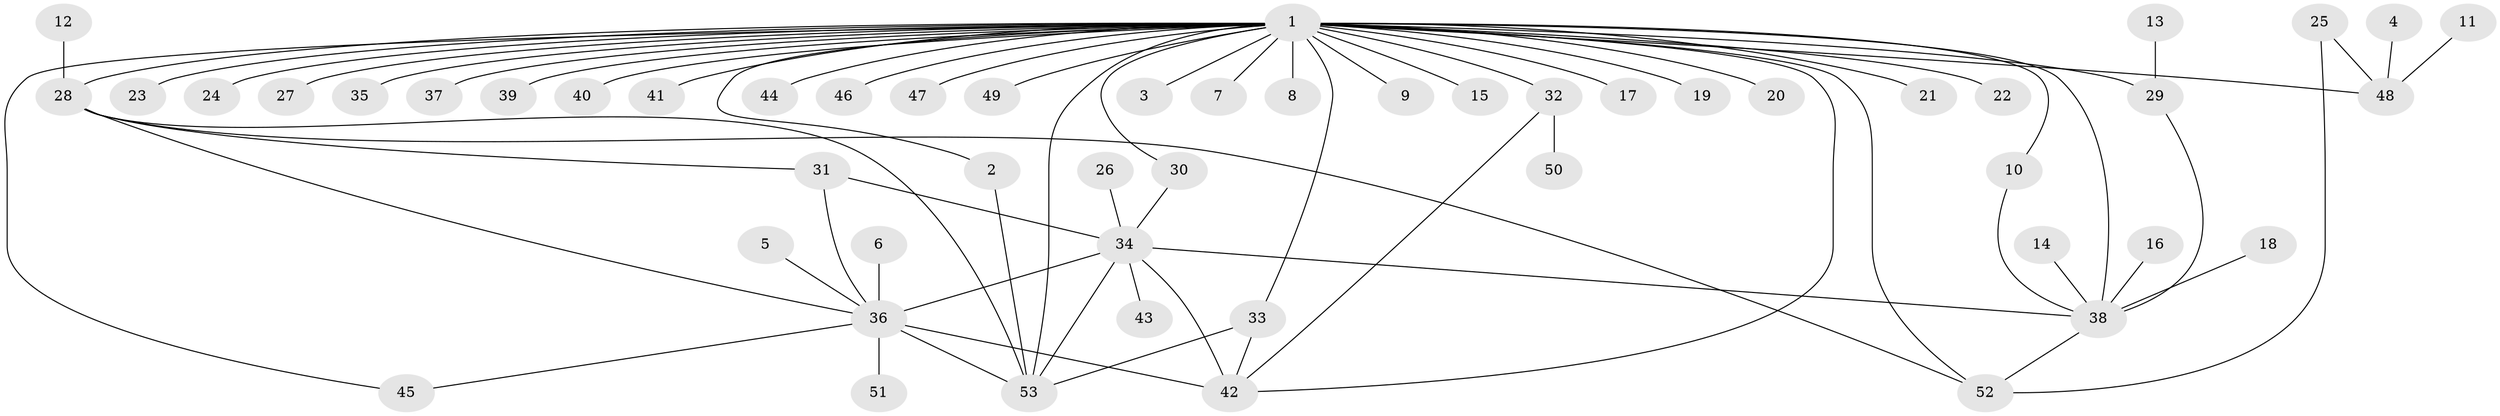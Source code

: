 // original degree distribution, {3: 0.08490566037735849, 45: 0.009433962264150943, 5: 0.02830188679245283, 8: 0.018867924528301886, 4: 0.05660377358490566, 1: 0.5094339622641509, 2: 0.24528301886792453, 7: 0.009433962264150943, 10: 0.018867924528301886, 6: 0.018867924528301886}
// Generated by graph-tools (version 1.1) at 2025/26/03/09/25 03:26:02]
// undirected, 53 vertices, 71 edges
graph export_dot {
graph [start="1"]
  node [color=gray90,style=filled];
  1;
  2;
  3;
  4;
  5;
  6;
  7;
  8;
  9;
  10;
  11;
  12;
  13;
  14;
  15;
  16;
  17;
  18;
  19;
  20;
  21;
  22;
  23;
  24;
  25;
  26;
  27;
  28;
  29;
  30;
  31;
  32;
  33;
  34;
  35;
  36;
  37;
  38;
  39;
  40;
  41;
  42;
  43;
  44;
  45;
  46;
  47;
  48;
  49;
  50;
  51;
  52;
  53;
  1 -- 2 [weight=1.0];
  1 -- 3 [weight=1.0];
  1 -- 7 [weight=1.0];
  1 -- 8 [weight=1.0];
  1 -- 9 [weight=1.0];
  1 -- 10 [weight=1.0];
  1 -- 15 [weight=1.0];
  1 -- 17 [weight=1.0];
  1 -- 19 [weight=1.0];
  1 -- 20 [weight=1.0];
  1 -- 21 [weight=1.0];
  1 -- 22 [weight=1.0];
  1 -- 23 [weight=1.0];
  1 -- 24 [weight=1.0];
  1 -- 27 [weight=1.0];
  1 -- 28 [weight=1.0];
  1 -- 29 [weight=2.0];
  1 -- 30 [weight=1.0];
  1 -- 32 [weight=1.0];
  1 -- 33 [weight=1.0];
  1 -- 35 [weight=1.0];
  1 -- 37 [weight=1.0];
  1 -- 38 [weight=3.0];
  1 -- 39 [weight=1.0];
  1 -- 40 [weight=1.0];
  1 -- 41 [weight=1.0];
  1 -- 42 [weight=1.0];
  1 -- 44 [weight=1.0];
  1 -- 45 [weight=1.0];
  1 -- 46 [weight=1.0];
  1 -- 47 [weight=1.0];
  1 -- 48 [weight=1.0];
  1 -- 49 [weight=1.0];
  1 -- 52 [weight=2.0];
  1 -- 53 [weight=1.0];
  2 -- 53 [weight=1.0];
  4 -- 48 [weight=1.0];
  5 -- 36 [weight=1.0];
  6 -- 36 [weight=1.0];
  10 -- 38 [weight=1.0];
  11 -- 48 [weight=1.0];
  12 -- 28 [weight=1.0];
  13 -- 29 [weight=1.0];
  14 -- 38 [weight=1.0];
  16 -- 38 [weight=1.0];
  18 -- 38 [weight=1.0];
  25 -- 48 [weight=1.0];
  25 -- 52 [weight=1.0];
  26 -- 34 [weight=1.0];
  28 -- 31 [weight=1.0];
  28 -- 36 [weight=1.0];
  28 -- 52 [weight=1.0];
  28 -- 53 [weight=1.0];
  29 -- 38 [weight=1.0];
  30 -- 34 [weight=1.0];
  31 -- 34 [weight=1.0];
  31 -- 36 [weight=1.0];
  32 -- 42 [weight=1.0];
  32 -- 50 [weight=1.0];
  33 -- 42 [weight=1.0];
  33 -- 53 [weight=1.0];
  34 -- 36 [weight=1.0];
  34 -- 38 [weight=1.0];
  34 -- 42 [weight=1.0];
  34 -- 43 [weight=1.0];
  34 -- 53 [weight=1.0];
  36 -- 42 [weight=2.0];
  36 -- 45 [weight=1.0];
  36 -- 51 [weight=1.0];
  36 -- 53 [weight=1.0];
  38 -- 52 [weight=2.0];
}
